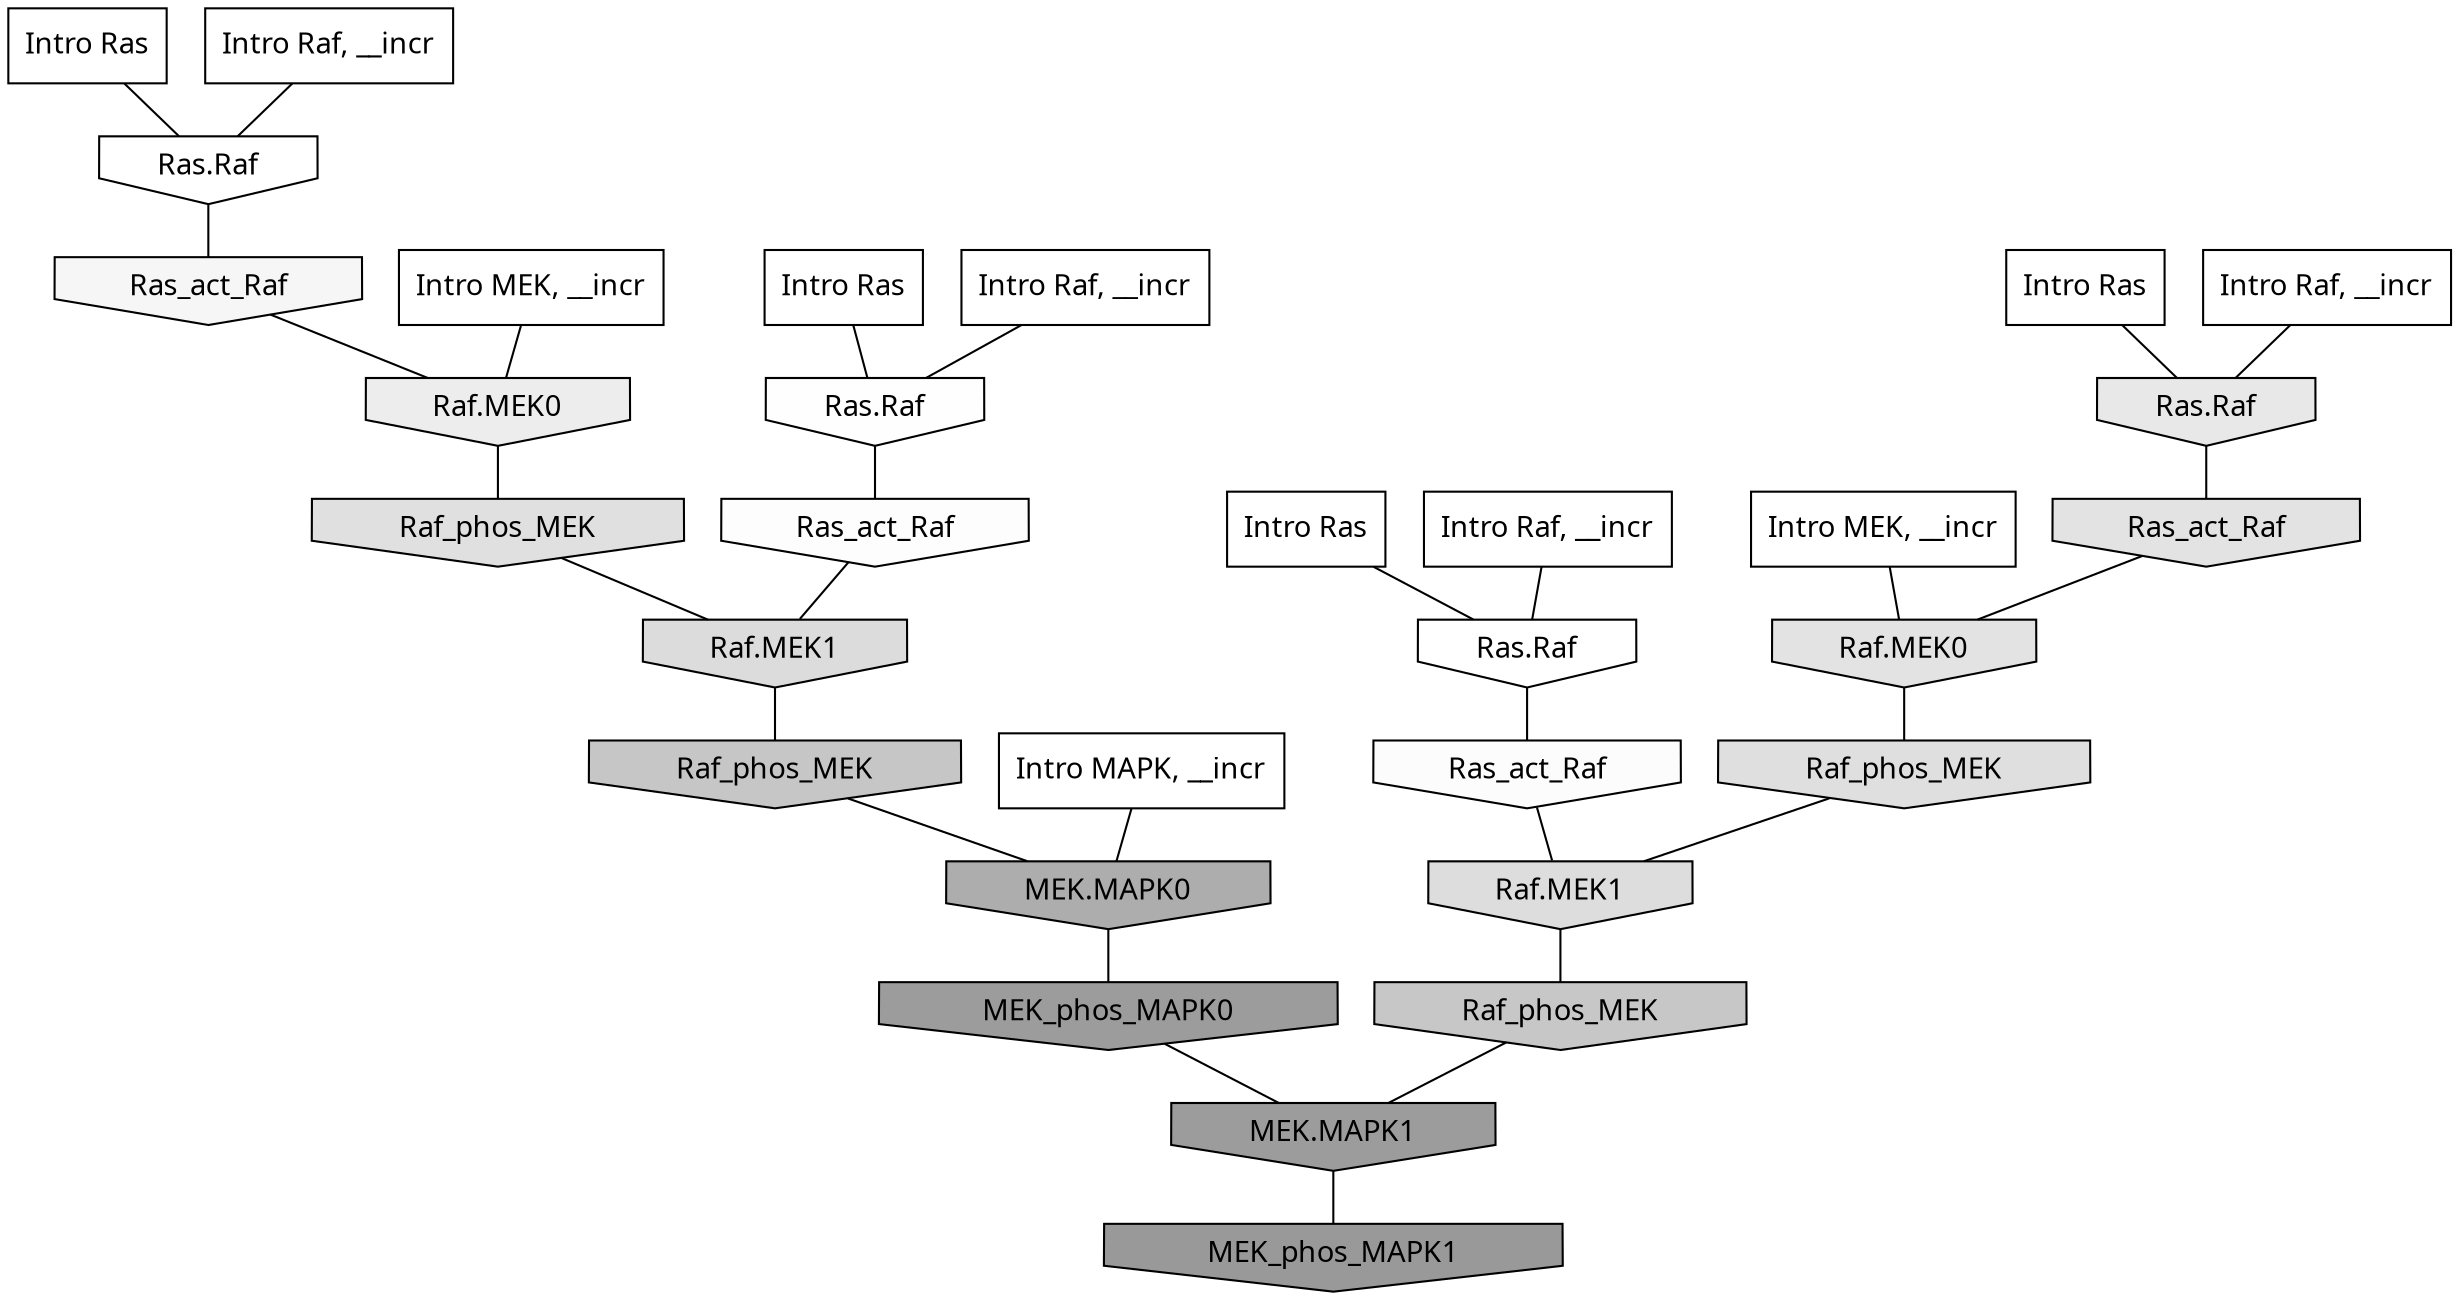 digraph G{
  rankdir="TB";
  ranksep=0.30;
  node [fontname="CMU Serif"];
  edge [fontname="CMU Serif"];
  
  7 [label="Intro Ras", shape=rectangle, style=filled, fillcolor="0.000 0.000 1.000"]
  
  24 [label="Intro Ras", shape=rectangle, style=filled, fillcolor="0.000 0.000 1.000"]
  
  29 [label="Intro Ras", shape=rectangle, style=filled, fillcolor="0.000 0.000 1.000"]
  
  98 [label="Intro Ras", shape=rectangle, style=filled, fillcolor="0.000 0.000 1.000"]
  
  120 [label="Intro Raf, __incr", shape=rectangle, style=filled, fillcolor="0.000 0.000 1.000"]
  
  277 [label="Intro Raf, __incr", shape=rectangle, style=filled, fillcolor="0.000 0.000 1.000"]
  
  369 [label="Intro Raf, __incr", shape=rectangle, style=filled, fillcolor="0.000 0.000 1.000"]
  
  680 [label="Intro Raf, __incr", shape=rectangle, style=filled, fillcolor="0.000 0.000 1.000"]
  
  1272 [label="Intro MEK, __incr", shape=rectangle, style=filled, fillcolor="0.000 0.000 1.000"]
  
  1869 [label="Intro MEK, __incr", shape=rectangle, style=filled, fillcolor="0.000 0.000 1.000"]
  
  2845 [label="Intro MAPK, __incr", shape=rectangle, style=filled, fillcolor="0.000 0.000 1.000"]
  
  3213 [label="Ras.Raf", shape=invhouse, style=filled, fillcolor="0.000 0.000 1.000"]
  
  3256 [label="Ras.Raf", shape=invhouse, style=filled, fillcolor="0.000 0.000 1.000"]
  
  3347 [label="Ras.Raf", shape=invhouse, style=filled, fillcolor="0.000 0.000 0.995"]
  
  3384 [label="Ras_act_Raf", shape=invhouse, style=filled, fillcolor="0.000 0.000 0.990"]
  
  3404 [label="Ras_act_Raf", shape=invhouse, style=filled, fillcolor="0.000 0.000 0.988"]
  
  3613 [label="Ras_act_Raf", shape=invhouse, style=filled, fillcolor="0.000 0.000 0.961"]
  
  4115 [label="Raf.MEK0", shape=invhouse, style=filled, fillcolor="0.000 0.000 0.928"]
  
  4434 [label="Ras.Raf", shape=invhouse, style=filled, fillcolor="0.000 0.000 0.908"]
  
  4821 [label="Ras_act_Raf", shape=invhouse, style=filled, fillcolor="0.000 0.000 0.888"]
  
  4823 [label="Raf.MEK0", shape=invhouse, style=filled, fillcolor="0.000 0.000 0.888"]
  
  5001 [label="Raf_phos_MEK", shape=invhouse, style=filled, fillcolor="0.000 0.000 0.877"]
  
  5048 [label="Raf_phos_MEK", shape=invhouse, style=filled, fillcolor="0.000 0.000 0.874"]
  
  5263 [label="Raf.MEK1", shape=invhouse, style=filled, fillcolor="0.000 0.000 0.864"]
  
  5277 [label="Raf.MEK1", shape=invhouse, style=filled, fillcolor="0.000 0.000 0.863"]
  
  7446 [label="Raf_phos_MEK", shape=invhouse, style=filled, fillcolor="0.000 0.000 0.780"]
  
  7577 [label="Raf_phos_MEK", shape=invhouse, style=filled, fillcolor="0.000 0.000 0.776"]
  
  12534 [label="MEK.MAPK0", shape=invhouse, style=filled, fillcolor="0.000 0.000 0.676"]
  
  16857 [label="MEK_phos_MAPK0", shape=invhouse, style=filled, fillcolor="0.000 0.000 0.610"]
  
  16858 [label="MEK.MAPK1", shape=invhouse, style=filled, fillcolor="0.000 0.000 0.610"]
  
  17266 [label="MEK_phos_MAPK1", shape=invhouse, style=filled, fillcolor="0.000 0.000 0.600"]
  
  
  16858 -> 17266 [dir=none, color="0.000 0.000 0.000"] 
  16857 -> 16858 [dir=none, color="0.000 0.000 0.000"] 
  12534 -> 16857 [dir=none, color="0.000 0.000 0.000"] 
  7577 -> 12534 [dir=none, color="0.000 0.000 0.000"] 
  7446 -> 16858 [dir=none, color="0.000 0.000 0.000"] 
  5277 -> 7577 [dir=none, color="0.000 0.000 0.000"] 
  5263 -> 7446 [dir=none, color="0.000 0.000 0.000"] 
  5048 -> 5263 [dir=none, color="0.000 0.000 0.000"] 
  5001 -> 5277 [dir=none, color="0.000 0.000 0.000"] 
  4823 -> 5048 [dir=none, color="0.000 0.000 0.000"] 
  4821 -> 4823 [dir=none, color="0.000 0.000 0.000"] 
  4434 -> 4821 [dir=none, color="0.000 0.000 0.000"] 
  4115 -> 5001 [dir=none, color="0.000 0.000 0.000"] 
  3613 -> 4115 [dir=none, color="0.000 0.000 0.000"] 
  3404 -> 5263 [dir=none, color="0.000 0.000 0.000"] 
  3384 -> 5277 [dir=none, color="0.000 0.000 0.000"] 
  3347 -> 3384 [dir=none, color="0.000 0.000 0.000"] 
  3256 -> 3404 [dir=none, color="0.000 0.000 0.000"] 
  3213 -> 3613 [dir=none, color="0.000 0.000 0.000"] 
  2845 -> 12534 [dir=none, color="0.000 0.000 0.000"] 
  1869 -> 4823 [dir=none, color="0.000 0.000 0.000"] 
  1272 -> 4115 [dir=none, color="0.000 0.000 0.000"] 
  680 -> 3213 [dir=none, color="0.000 0.000 0.000"] 
  369 -> 3347 [dir=none, color="0.000 0.000 0.000"] 
  277 -> 3256 [dir=none, color="0.000 0.000 0.000"] 
  120 -> 4434 [dir=none, color="0.000 0.000 0.000"] 
  98 -> 3347 [dir=none, color="0.000 0.000 0.000"] 
  29 -> 4434 [dir=none, color="0.000 0.000 0.000"] 
  24 -> 3256 [dir=none, color="0.000 0.000 0.000"] 
  7 -> 3213 [dir=none, color="0.000 0.000 0.000"] 
  
  }
